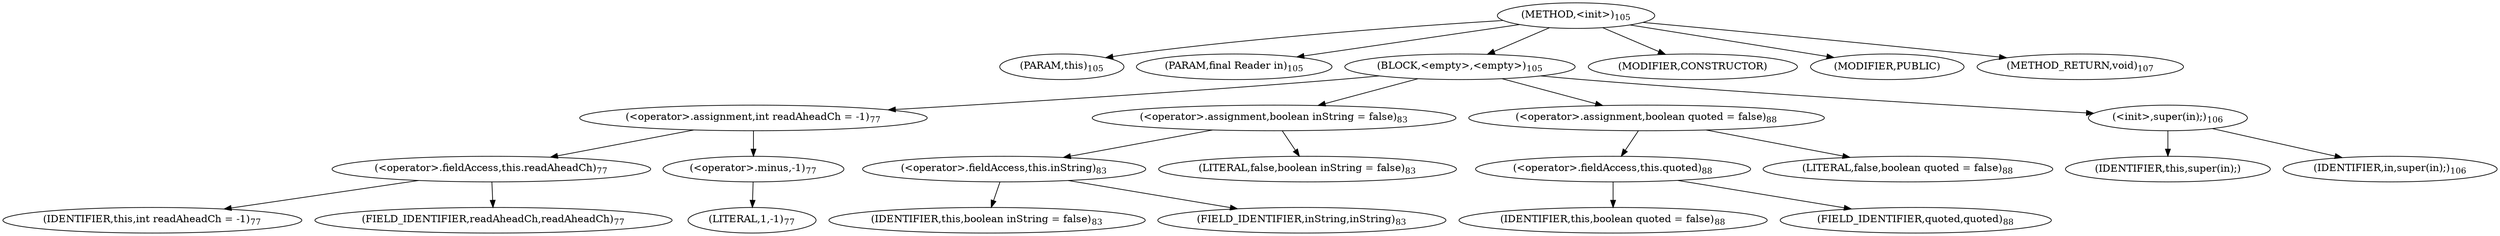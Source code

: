 digraph "&lt;init&gt;" {  
"43" [label = <(METHOD,&lt;init&gt;)<SUB>105</SUB>> ]
"6" [label = <(PARAM,this)<SUB>105</SUB>> ]
"44" [label = <(PARAM,final Reader in)<SUB>105</SUB>> ]
"45" [label = <(BLOCK,&lt;empty&gt;,&lt;empty&gt;)<SUB>105</SUB>> ]
"46" [label = <(&lt;operator&gt;.assignment,int readAheadCh = -1)<SUB>77</SUB>> ]
"47" [label = <(&lt;operator&gt;.fieldAccess,this.readAheadCh)<SUB>77</SUB>> ]
"48" [label = <(IDENTIFIER,this,int readAheadCh = -1)<SUB>77</SUB>> ]
"49" [label = <(FIELD_IDENTIFIER,readAheadCh,readAheadCh)<SUB>77</SUB>> ]
"50" [label = <(&lt;operator&gt;.minus,-1)<SUB>77</SUB>> ]
"51" [label = <(LITERAL,1,-1)<SUB>77</SUB>> ]
"52" [label = <(&lt;operator&gt;.assignment,boolean inString = false)<SUB>83</SUB>> ]
"53" [label = <(&lt;operator&gt;.fieldAccess,this.inString)<SUB>83</SUB>> ]
"54" [label = <(IDENTIFIER,this,boolean inString = false)<SUB>83</SUB>> ]
"55" [label = <(FIELD_IDENTIFIER,inString,inString)<SUB>83</SUB>> ]
"56" [label = <(LITERAL,false,boolean inString = false)<SUB>83</SUB>> ]
"57" [label = <(&lt;operator&gt;.assignment,boolean quoted = false)<SUB>88</SUB>> ]
"58" [label = <(&lt;operator&gt;.fieldAccess,this.quoted)<SUB>88</SUB>> ]
"59" [label = <(IDENTIFIER,this,boolean quoted = false)<SUB>88</SUB>> ]
"60" [label = <(FIELD_IDENTIFIER,quoted,quoted)<SUB>88</SUB>> ]
"61" [label = <(LITERAL,false,boolean quoted = false)<SUB>88</SUB>> ]
"62" [label = <(&lt;init&gt;,super(in);)<SUB>106</SUB>> ]
"5" [label = <(IDENTIFIER,this,super(in);)> ]
"63" [label = <(IDENTIFIER,in,super(in);)<SUB>106</SUB>> ]
"64" [label = <(MODIFIER,CONSTRUCTOR)> ]
"65" [label = <(MODIFIER,PUBLIC)> ]
"66" [label = <(METHOD_RETURN,void)<SUB>107</SUB>> ]
  "43" -> "6" 
  "43" -> "44" 
  "43" -> "45" 
  "43" -> "64" 
  "43" -> "65" 
  "43" -> "66" 
  "45" -> "46" 
  "45" -> "52" 
  "45" -> "57" 
  "45" -> "62" 
  "46" -> "47" 
  "46" -> "50" 
  "47" -> "48" 
  "47" -> "49" 
  "50" -> "51" 
  "52" -> "53" 
  "52" -> "56" 
  "53" -> "54" 
  "53" -> "55" 
  "57" -> "58" 
  "57" -> "61" 
  "58" -> "59" 
  "58" -> "60" 
  "62" -> "5" 
  "62" -> "63" 
}
